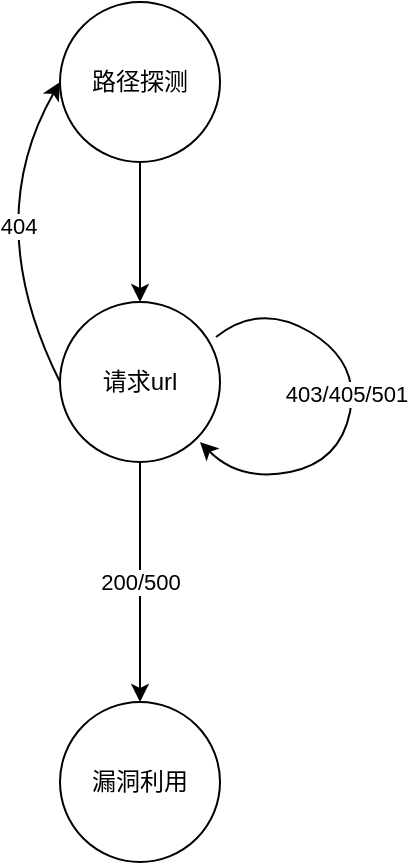<mxfile version="21.2.1" type="github">
  <diagram name="第 1 页" id="g1r1KgCTIPNfiy5Oy0Je">
    <mxGraphModel dx="1194" dy="765" grid="1" gridSize="10" guides="1" tooltips="1" connect="1" arrows="1" fold="1" page="1" pageScale="1" pageWidth="827" pageHeight="1169" math="0" shadow="0">
      <root>
        <mxCell id="0" />
        <mxCell id="1" parent="0" />
        <mxCell id="8a-b2sZ_Ob8FrX4KJ4Vy-3" value="200/500" style="edgeStyle=orthogonalEdgeStyle;rounded=0;orthogonalLoop=1;jettySize=auto;html=1;entryX=0.5;entryY=0;entryDx=0;entryDy=0;" edge="1" parent="1" source="8a-b2sZ_Ob8FrX4KJ4Vy-1" target="8a-b2sZ_Ob8FrX4KJ4Vy-2">
          <mxGeometry relative="1" as="geometry">
            <mxPoint as="offset" />
          </mxGeometry>
        </mxCell>
        <mxCell id="8a-b2sZ_Ob8FrX4KJ4Vy-1" value="请求url" style="ellipse;whiteSpace=wrap;html=1;aspect=fixed;" vertex="1" parent="1">
          <mxGeometry x="330" y="190" width="80" height="80" as="geometry" />
        </mxCell>
        <mxCell id="8a-b2sZ_Ob8FrX4KJ4Vy-2" value="漏洞利用" style="ellipse;whiteSpace=wrap;html=1;aspect=fixed;" vertex="1" parent="1">
          <mxGeometry x="330" y="390" width="80" height="80" as="geometry" />
        </mxCell>
        <mxCell id="8a-b2sZ_Ob8FrX4KJ4Vy-4" value="" style="curved=1;endArrow=classic;html=1;rounded=0;exitX=0.975;exitY=0.219;exitDx=0;exitDy=0;exitPerimeter=0;" edge="1" parent="1" source="8a-b2sZ_Ob8FrX4KJ4Vy-1">
          <mxGeometry width="50" height="50" relative="1" as="geometry">
            <mxPoint x="420" y="200" as="sourcePoint" />
            <mxPoint x="400" y="260" as="targetPoint" />
            <Array as="points">
              <mxPoint x="430" y="190" />
              <mxPoint x="480" y="220" />
              <mxPoint x="470" y="270" />
              <mxPoint x="420" y="280" />
            </Array>
          </mxGeometry>
        </mxCell>
        <mxCell id="8a-b2sZ_Ob8FrX4KJ4Vy-5" value="403/405/501&lt;br&gt;" style="edgeLabel;html=1;align=center;verticalAlign=middle;resizable=0;points=[];" vertex="1" connectable="0" parent="8a-b2sZ_Ob8FrX4KJ4Vy-4">
          <mxGeometry x="-0.049" y="-4" relative="1" as="geometry">
            <mxPoint as="offset" />
          </mxGeometry>
        </mxCell>
        <mxCell id="8a-b2sZ_Ob8FrX4KJ4Vy-7" value="" style="edgeStyle=orthogonalEdgeStyle;rounded=0;orthogonalLoop=1;jettySize=auto;html=1;" edge="1" parent="1" source="8a-b2sZ_Ob8FrX4KJ4Vy-6" target="8a-b2sZ_Ob8FrX4KJ4Vy-1">
          <mxGeometry relative="1" as="geometry" />
        </mxCell>
        <mxCell id="8a-b2sZ_Ob8FrX4KJ4Vy-6" value="路径探测" style="ellipse;whiteSpace=wrap;html=1;aspect=fixed;" vertex="1" parent="1">
          <mxGeometry x="330" y="40" width="80" height="80" as="geometry" />
        </mxCell>
        <mxCell id="8a-b2sZ_Ob8FrX4KJ4Vy-8" value="" style="curved=1;endArrow=classic;html=1;rounded=0;exitX=0;exitY=0.5;exitDx=0;exitDy=0;entryX=0;entryY=0.5;entryDx=0;entryDy=0;" edge="1" parent="1" source="8a-b2sZ_Ob8FrX4KJ4Vy-1" target="8a-b2sZ_Ob8FrX4KJ4Vy-6">
          <mxGeometry width="50" height="50" relative="1" as="geometry">
            <mxPoint x="390" y="330" as="sourcePoint" />
            <mxPoint x="440" y="280" as="targetPoint" />
            <Array as="points">
              <mxPoint x="290" y="150" />
            </Array>
          </mxGeometry>
        </mxCell>
        <mxCell id="8a-b2sZ_Ob8FrX4KJ4Vy-9" value="404&lt;br&gt;" style="edgeLabel;html=1;align=center;verticalAlign=middle;resizable=0;points=[];" vertex="1" connectable="0" parent="8a-b2sZ_Ob8FrX4KJ4Vy-8">
          <mxGeometry x="-0.069" y="-16" relative="1" as="geometry">
            <mxPoint as="offset" />
          </mxGeometry>
        </mxCell>
      </root>
    </mxGraphModel>
  </diagram>
</mxfile>
